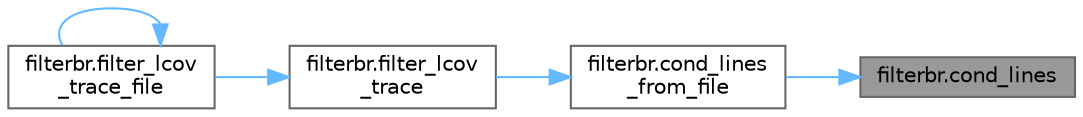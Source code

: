 digraph "filterbr.cond_lines"
{
 // LATEX_PDF_SIZE
  bgcolor="transparent";
  edge [fontname=Helvetica,fontsize=10,labelfontname=Helvetica,labelfontsize=10];
  node [fontname=Helvetica,fontsize=10,shape=box,height=0.2,width=0.4];
  rankdir="RL";
  Node1 [id="Node000001",label="filterbr.cond_lines",height=0.2,width=0.4,color="gray40", fillcolor="grey60", style="filled", fontcolor="black",tooltip=" "];
  Node1 -> Node2 [id="edge1_Node000001_Node000002",dir="back",color="steelblue1",style="solid",tooltip=" "];
  Node2 [id="Node000002",label="filterbr.cond_lines\l_from_file",height=0.2,width=0.4,color="grey40", fillcolor="white", style="filled",URL="$namespacefilterbr.html#aac4fe55e3348eccd24be4aa5fe5eb61f",tooltip=" "];
  Node2 -> Node3 [id="edge2_Node000002_Node000003",dir="back",color="steelblue1",style="solid",tooltip=" "];
  Node3 [id="Node000003",label="filterbr.filter_lcov\l_trace",height=0.2,width=0.4,color="grey40", fillcolor="white", style="filled",URL="$namespacefilterbr.html#ad2c0b976d6f5fc84705aa36fbb6f3498",tooltip=" "];
  Node3 -> Node4 [id="edge3_Node000003_Node000004",dir="back",color="steelblue1",style="solid",tooltip=" "];
  Node4 [id="Node000004",label="filterbr.filter_lcov\l_trace_file",height=0.2,width=0.4,color="grey40", fillcolor="white", style="filled",URL="$namespacefilterbr.html#a4f0f67f8f381b40f7abe89326abbc365",tooltip=" "];
  Node4 -> Node4 [id="edge4_Node000004_Node000004",dir="back",color="steelblue1",style="solid",tooltip=" "];
}

